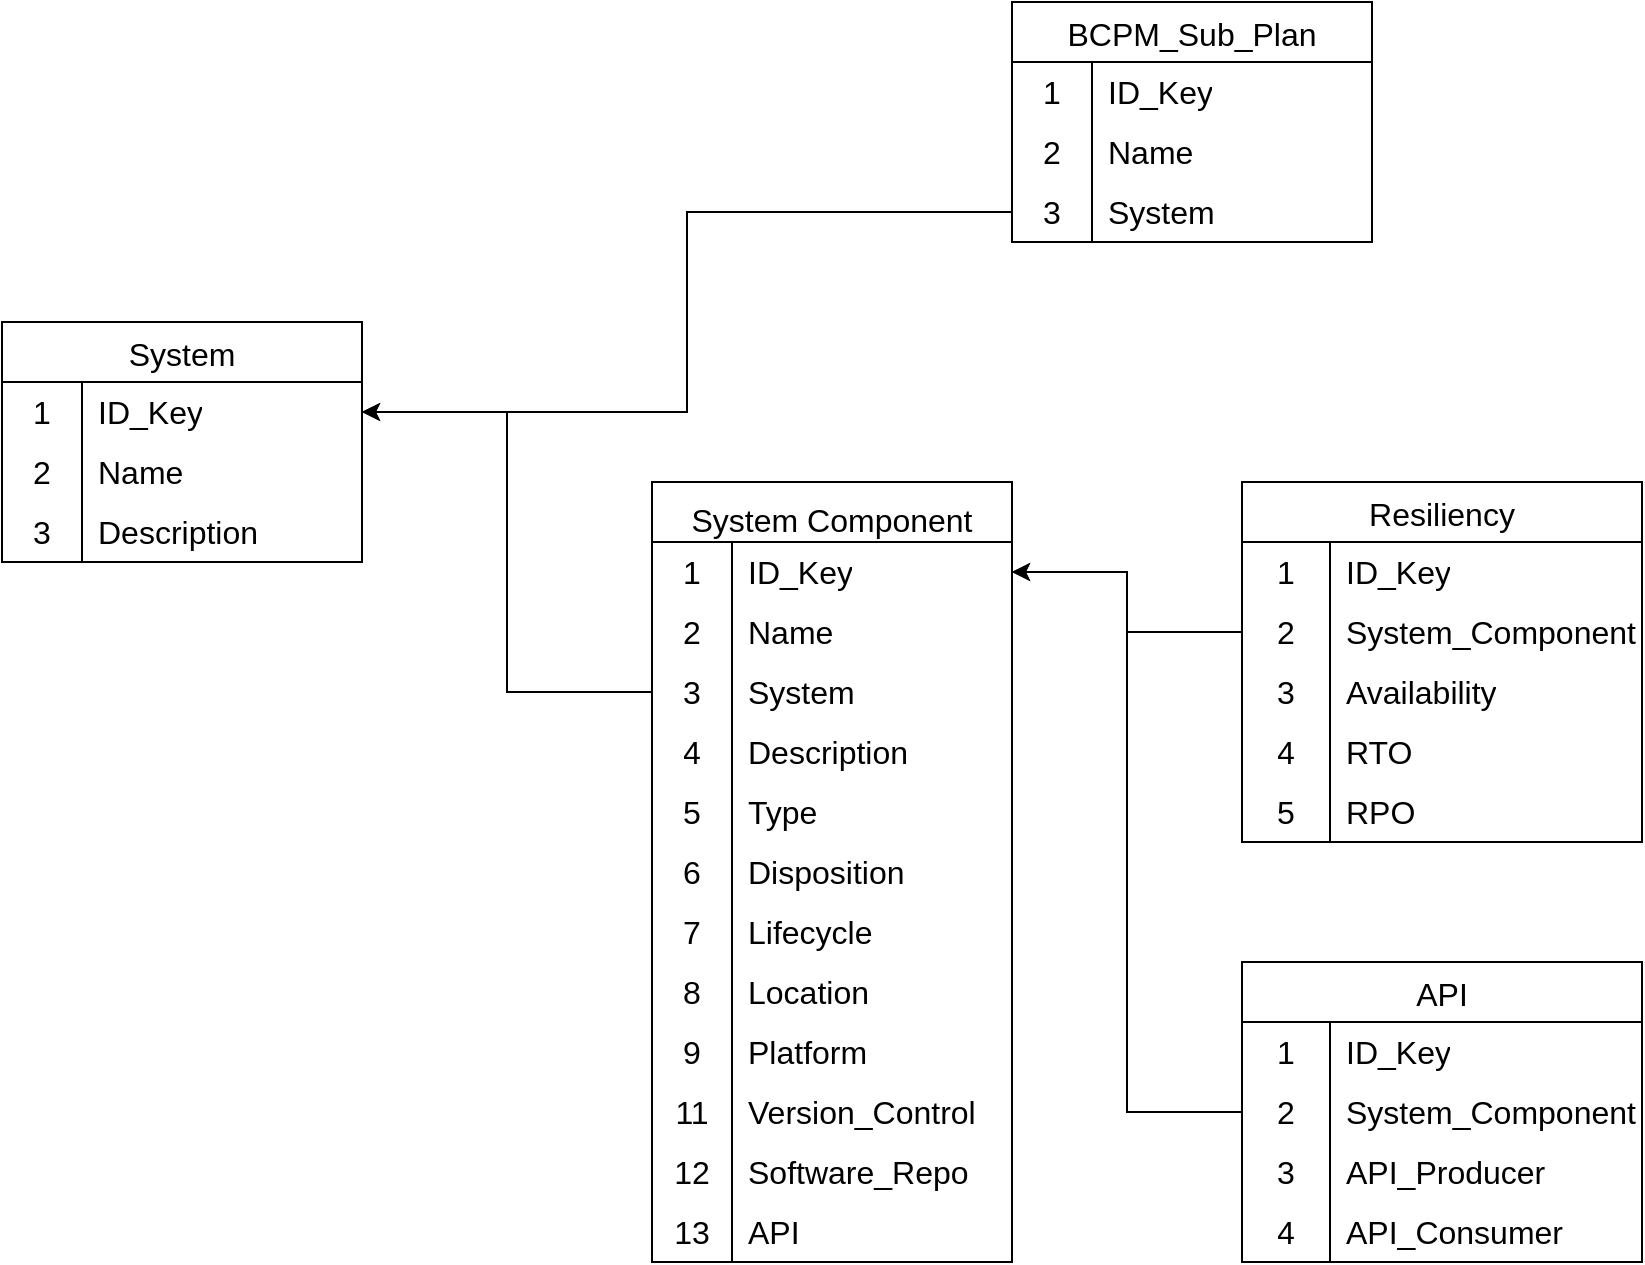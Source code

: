 <mxfile version="22.1.21" type="github" pages="3">
  <diagram name="APM Data Model" id="wIgsD3s_dXo_fWHhwunz">
    <mxGraphModel dx="2394" dy="1194" grid="1" gridSize="10" guides="1" tooltips="1" connect="1" arrows="1" fold="1" page="1" pageScale="1" pageWidth="850" pageHeight="1100" math="0" shadow="0">
      <root>
        <mxCell id="0" />
        <mxCell id="1" parent="0" />
        <mxCell id="Kb_-I6i97O1Ipm1srteE-1" value="System" style="shape=table;startSize=30;container=1;collapsible=0;childLayout=tableLayout;fixedRows=1;rowLines=0;fontStyle=0;strokeColor=default;fontSize=16;" vertex="1" parent="1">
          <mxGeometry x="100" y="200" width="180" height="120" as="geometry" />
        </mxCell>
        <mxCell id="Kb_-I6i97O1Ipm1srteE-2" value="" style="shape=tableRow;horizontal=0;startSize=0;swimlaneHead=0;swimlaneBody=0;top=0;left=0;bottom=0;right=0;collapsible=0;dropTarget=0;fillColor=none;points=[[0,0.5],[1,0.5]];portConstraint=eastwest;strokeColor=inherit;fontSize=16;" vertex="1" parent="Kb_-I6i97O1Ipm1srteE-1">
          <mxGeometry y="30" width="180" height="30" as="geometry" />
        </mxCell>
        <mxCell id="Kb_-I6i97O1Ipm1srteE-3" value="1" style="shape=partialRectangle;html=1;whiteSpace=wrap;connectable=0;fillColor=none;top=0;left=0;bottom=0;right=0;overflow=hidden;pointerEvents=1;strokeColor=inherit;fontSize=16;" vertex="1" parent="Kb_-I6i97O1Ipm1srteE-2">
          <mxGeometry width="40" height="30" as="geometry">
            <mxRectangle width="40" height="30" as="alternateBounds" />
          </mxGeometry>
        </mxCell>
        <mxCell id="Kb_-I6i97O1Ipm1srteE-4" value="ID_Key" style="shape=partialRectangle;html=1;whiteSpace=wrap;connectable=0;fillColor=none;top=0;left=0;bottom=0;right=0;align=left;spacingLeft=6;overflow=hidden;strokeColor=inherit;fontSize=16;" vertex="1" parent="Kb_-I6i97O1Ipm1srteE-2">
          <mxGeometry x="40" width="140" height="30" as="geometry">
            <mxRectangle width="140" height="30" as="alternateBounds" />
          </mxGeometry>
        </mxCell>
        <mxCell id="Kb_-I6i97O1Ipm1srteE-5" value="" style="shape=tableRow;horizontal=0;startSize=0;swimlaneHead=0;swimlaneBody=0;top=0;left=0;bottom=0;right=0;collapsible=0;dropTarget=0;fillColor=none;points=[[0,0.5],[1,0.5]];portConstraint=eastwest;strokeColor=inherit;fontSize=16;" vertex="1" parent="Kb_-I6i97O1Ipm1srteE-1">
          <mxGeometry y="60" width="180" height="30" as="geometry" />
        </mxCell>
        <mxCell id="Kb_-I6i97O1Ipm1srteE-6" value="2" style="shape=partialRectangle;html=1;whiteSpace=wrap;connectable=0;fillColor=none;top=0;left=0;bottom=0;right=0;overflow=hidden;strokeColor=inherit;fontSize=16;" vertex="1" parent="Kb_-I6i97O1Ipm1srteE-5">
          <mxGeometry width="40" height="30" as="geometry">
            <mxRectangle width="40" height="30" as="alternateBounds" />
          </mxGeometry>
        </mxCell>
        <mxCell id="Kb_-I6i97O1Ipm1srteE-7" value="Name" style="shape=partialRectangle;html=1;whiteSpace=wrap;connectable=0;fillColor=none;top=0;left=0;bottom=0;right=0;align=left;spacingLeft=6;overflow=hidden;strokeColor=inherit;fontSize=16;" vertex="1" parent="Kb_-I6i97O1Ipm1srteE-5">
          <mxGeometry x="40" width="140" height="30" as="geometry">
            <mxRectangle width="140" height="30" as="alternateBounds" />
          </mxGeometry>
        </mxCell>
        <mxCell id="Kb_-I6i97O1Ipm1srteE-8" value="" style="shape=tableRow;horizontal=0;startSize=0;swimlaneHead=0;swimlaneBody=0;top=0;left=0;bottom=0;right=0;collapsible=0;dropTarget=0;fillColor=none;points=[[0,0.5],[1,0.5]];portConstraint=eastwest;strokeColor=inherit;fontSize=16;" vertex="1" parent="Kb_-I6i97O1Ipm1srteE-1">
          <mxGeometry y="90" width="180" height="30" as="geometry" />
        </mxCell>
        <mxCell id="Kb_-I6i97O1Ipm1srteE-9" value="3" style="shape=partialRectangle;html=1;whiteSpace=wrap;connectable=0;fillColor=none;top=0;left=0;bottom=0;right=0;overflow=hidden;strokeColor=inherit;fontSize=16;" vertex="1" parent="Kb_-I6i97O1Ipm1srteE-8">
          <mxGeometry width="40" height="30" as="geometry">
            <mxRectangle width="40" height="30" as="alternateBounds" />
          </mxGeometry>
        </mxCell>
        <mxCell id="Kb_-I6i97O1Ipm1srteE-10" value="Description" style="shape=partialRectangle;html=1;whiteSpace=wrap;connectable=0;fillColor=none;top=0;left=0;bottom=0;right=0;align=left;spacingLeft=6;overflow=hidden;strokeColor=inherit;fontSize=16;" vertex="1" parent="Kb_-I6i97O1Ipm1srteE-8">
          <mxGeometry x="40" width="140" height="30" as="geometry">
            <mxRectangle width="140" height="30" as="alternateBounds" />
          </mxGeometry>
        </mxCell>
        <mxCell id="Kb_-I6i97O1Ipm1srteE-11" value="System Component" style="shape=table;startSize=30;container=1;collapsible=0;childLayout=tableLayout;fixedRows=1;rowLines=0;fontStyle=0;strokeColor=default;fontSize=16;verticalAlign=bottom;" vertex="1" parent="1">
          <mxGeometry x="425" y="280" width="180" height="390" as="geometry" />
        </mxCell>
        <mxCell id="Kb_-I6i97O1Ipm1srteE-12" value="" style="shape=tableRow;horizontal=0;startSize=0;swimlaneHead=0;swimlaneBody=0;top=0;left=0;bottom=0;right=0;collapsible=0;dropTarget=0;fillColor=none;points=[[0,0.5],[1,0.5]];portConstraint=eastwest;strokeColor=inherit;fontSize=16;" vertex="1" parent="Kb_-I6i97O1Ipm1srteE-11">
          <mxGeometry y="30" width="180" height="30" as="geometry" />
        </mxCell>
        <mxCell id="Kb_-I6i97O1Ipm1srteE-13" value="1" style="shape=partialRectangle;html=1;whiteSpace=wrap;connectable=0;fillColor=none;top=0;left=0;bottom=0;right=0;overflow=hidden;pointerEvents=1;strokeColor=inherit;fontSize=16;" vertex="1" parent="Kb_-I6i97O1Ipm1srteE-12">
          <mxGeometry width="40" height="30" as="geometry">
            <mxRectangle width="40" height="30" as="alternateBounds" />
          </mxGeometry>
        </mxCell>
        <mxCell id="Kb_-I6i97O1Ipm1srteE-14" value="ID_Key" style="shape=partialRectangle;html=1;whiteSpace=wrap;connectable=0;fillColor=none;top=0;left=0;bottom=0;right=0;align=left;spacingLeft=6;overflow=hidden;strokeColor=inherit;fontSize=16;" vertex="1" parent="Kb_-I6i97O1Ipm1srteE-12">
          <mxGeometry x="40" width="140" height="30" as="geometry">
            <mxRectangle width="140" height="30" as="alternateBounds" />
          </mxGeometry>
        </mxCell>
        <mxCell id="Kb_-I6i97O1Ipm1srteE-15" value="" style="shape=tableRow;horizontal=0;startSize=0;swimlaneHead=0;swimlaneBody=0;top=0;left=0;bottom=0;right=0;collapsible=0;dropTarget=0;fillColor=none;points=[[0,0.5],[1,0.5]];portConstraint=eastwest;strokeColor=inherit;fontSize=16;" vertex="1" parent="Kb_-I6i97O1Ipm1srteE-11">
          <mxGeometry y="60" width="180" height="30" as="geometry" />
        </mxCell>
        <mxCell id="Kb_-I6i97O1Ipm1srteE-16" value="2" style="shape=partialRectangle;html=1;whiteSpace=wrap;connectable=0;fillColor=none;top=0;left=0;bottom=0;right=0;overflow=hidden;strokeColor=inherit;fontSize=16;" vertex="1" parent="Kb_-I6i97O1Ipm1srteE-15">
          <mxGeometry width="40" height="30" as="geometry">
            <mxRectangle width="40" height="30" as="alternateBounds" />
          </mxGeometry>
        </mxCell>
        <mxCell id="Kb_-I6i97O1Ipm1srteE-17" value="Name" style="shape=partialRectangle;html=1;whiteSpace=wrap;connectable=0;fillColor=none;top=0;left=0;bottom=0;right=0;align=left;spacingLeft=6;overflow=hidden;strokeColor=inherit;fontSize=16;" vertex="1" parent="Kb_-I6i97O1Ipm1srteE-15">
          <mxGeometry x="40" width="140" height="30" as="geometry">
            <mxRectangle width="140" height="30" as="alternateBounds" />
          </mxGeometry>
        </mxCell>
        <mxCell id="Kb_-I6i97O1Ipm1srteE-18" value="" style="shape=tableRow;horizontal=0;startSize=0;swimlaneHead=0;swimlaneBody=0;top=0;left=0;bottom=0;right=0;collapsible=0;dropTarget=0;fillColor=none;points=[[0,0.5],[1,0.5]];portConstraint=eastwest;strokeColor=inherit;fontSize=16;" vertex="1" parent="Kb_-I6i97O1Ipm1srteE-11">
          <mxGeometry y="90" width="180" height="30" as="geometry" />
        </mxCell>
        <mxCell id="Kb_-I6i97O1Ipm1srteE-19" value="3" style="shape=partialRectangle;html=1;whiteSpace=wrap;connectable=0;fillColor=none;top=0;left=0;bottom=0;right=0;overflow=hidden;strokeColor=inherit;fontSize=16;" vertex="1" parent="Kb_-I6i97O1Ipm1srteE-18">
          <mxGeometry width="40" height="30" as="geometry">
            <mxRectangle width="40" height="30" as="alternateBounds" />
          </mxGeometry>
        </mxCell>
        <mxCell id="Kb_-I6i97O1Ipm1srteE-20" value="System" style="shape=partialRectangle;html=1;whiteSpace=wrap;connectable=0;fillColor=none;top=0;left=0;bottom=0;right=0;align=left;spacingLeft=6;overflow=hidden;strokeColor=inherit;fontSize=16;" vertex="1" parent="Kb_-I6i97O1Ipm1srteE-18">
          <mxGeometry x="40" width="140" height="30" as="geometry">
            <mxRectangle width="140" height="30" as="alternateBounds" />
          </mxGeometry>
        </mxCell>
        <mxCell id="7LYqetjdYmo3P6b1Xx5e-19" style="shape=tableRow;horizontal=0;startSize=0;swimlaneHead=0;swimlaneBody=0;top=0;left=0;bottom=0;right=0;collapsible=0;dropTarget=0;fillColor=none;points=[[0,0.5],[1,0.5]];portConstraint=eastwest;strokeColor=inherit;fontSize=16;" vertex="1" parent="Kb_-I6i97O1Ipm1srteE-11">
          <mxGeometry y="120" width="180" height="30" as="geometry" />
        </mxCell>
        <mxCell id="7LYqetjdYmo3P6b1Xx5e-20" value="4" style="shape=partialRectangle;html=1;whiteSpace=wrap;connectable=0;fillColor=none;top=0;left=0;bottom=0;right=0;overflow=hidden;strokeColor=inherit;fontSize=16;" vertex="1" parent="7LYqetjdYmo3P6b1Xx5e-19">
          <mxGeometry width="40" height="30" as="geometry">
            <mxRectangle width="40" height="30" as="alternateBounds" />
          </mxGeometry>
        </mxCell>
        <mxCell id="7LYqetjdYmo3P6b1Xx5e-21" value="Description" style="shape=partialRectangle;html=1;whiteSpace=wrap;connectable=0;fillColor=none;top=0;left=0;bottom=0;right=0;align=left;spacingLeft=6;overflow=hidden;strokeColor=inherit;fontSize=16;" vertex="1" parent="7LYqetjdYmo3P6b1Xx5e-19">
          <mxGeometry x="40" width="140" height="30" as="geometry">
            <mxRectangle width="140" height="30" as="alternateBounds" />
          </mxGeometry>
        </mxCell>
        <mxCell id="7LYqetjdYmo3P6b1Xx5e-16" style="shape=tableRow;horizontal=0;startSize=0;swimlaneHead=0;swimlaneBody=0;top=0;left=0;bottom=0;right=0;collapsible=0;dropTarget=0;fillColor=none;points=[[0,0.5],[1,0.5]];portConstraint=eastwest;strokeColor=inherit;fontSize=16;" vertex="1" parent="Kb_-I6i97O1Ipm1srteE-11">
          <mxGeometry y="150" width="180" height="30" as="geometry" />
        </mxCell>
        <mxCell id="7LYqetjdYmo3P6b1Xx5e-17" value="5" style="shape=partialRectangle;html=1;whiteSpace=wrap;connectable=0;fillColor=none;top=0;left=0;bottom=0;right=0;overflow=hidden;strokeColor=inherit;fontSize=16;" vertex="1" parent="7LYqetjdYmo3P6b1Xx5e-16">
          <mxGeometry width="40" height="30" as="geometry">
            <mxRectangle width="40" height="30" as="alternateBounds" />
          </mxGeometry>
        </mxCell>
        <mxCell id="7LYqetjdYmo3P6b1Xx5e-18" value="Type" style="shape=partialRectangle;html=1;whiteSpace=wrap;connectable=0;fillColor=none;top=0;left=0;bottom=0;right=0;align=left;spacingLeft=6;overflow=hidden;strokeColor=inherit;fontSize=16;" vertex="1" parent="7LYqetjdYmo3P6b1Xx5e-16">
          <mxGeometry x="40" width="140" height="30" as="geometry">
            <mxRectangle width="140" height="30" as="alternateBounds" />
          </mxGeometry>
        </mxCell>
        <mxCell id="7LYqetjdYmo3P6b1Xx5e-13" style="shape=tableRow;horizontal=0;startSize=0;swimlaneHead=0;swimlaneBody=0;top=0;left=0;bottom=0;right=0;collapsible=0;dropTarget=0;fillColor=none;points=[[0,0.5],[1,0.5]];portConstraint=eastwest;strokeColor=inherit;fontSize=16;" vertex="1" parent="Kb_-I6i97O1Ipm1srteE-11">
          <mxGeometry y="180" width="180" height="30" as="geometry" />
        </mxCell>
        <mxCell id="7LYqetjdYmo3P6b1Xx5e-14" value="6" style="shape=partialRectangle;html=1;whiteSpace=wrap;connectable=0;fillColor=none;top=0;left=0;bottom=0;right=0;overflow=hidden;strokeColor=inherit;fontSize=16;" vertex="1" parent="7LYqetjdYmo3P6b1Xx5e-13">
          <mxGeometry width="40" height="30" as="geometry">
            <mxRectangle width="40" height="30" as="alternateBounds" />
          </mxGeometry>
        </mxCell>
        <mxCell id="7LYqetjdYmo3P6b1Xx5e-15" value="Disposition" style="shape=partialRectangle;html=1;whiteSpace=wrap;connectable=0;fillColor=none;top=0;left=0;bottom=0;right=0;align=left;spacingLeft=6;overflow=hidden;strokeColor=inherit;fontSize=16;" vertex="1" parent="7LYqetjdYmo3P6b1Xx5e-13">
          <mxGeometry x="40" width="140" height="30" as="geometry">
            <mxRectangle width="140" height="30" as="alternateBounds" />
          </mxGeometry>
        </mxCell>
        <mxCell id="7LYqetjdYmo3P6b1Xx5e-10" style="shape=tableRow;horizontal=0;startSize=0;swimlaneHead=0;swimlaneBody=0;top=0;left=0;bottom=0;right=0;collapsible=0;dropTarget=0;fillColor=none;points=[[0,0.5],[1,0.5]];portConstraint=eastwest;strokeColor=inherit;fontSize=16;" vertex="1" parent="Kb_-I6i97O1Ipm1srteE-11">
          <mxGeometry y="210" width="180" height="30" as="geometry" />
        </mxCell>
        <mxCell id="7LYqetjdYmo3P6b1Xx5e-11" value="7" style="shape=partialRectangle;html=1;whiteSpace=wrap;connectable=0;fillColor=none;top=0;left=0;bottom=0;right=0;overflow=hidden;strokeColor=inherit;fontSize=16;" vertex="1" parent="7LYqetjdYmo3P6b1Xx5e-10">
          <mxGeometry width="40" height="30" as="geometry">
            <mxRectangle width="40" height="30" as="alternateBounds" />
          </mxGeometry>
        </mxCell>
        <mxCell id="7LYqetjdYmo3P6b1Xx5e-12" value="Lifecycle" style="shape=partialRectangle;html=1;whiteSpace=wrap;connectable=0;fillColor=none;top=0;left=0;bottom=0;right=0;align=left;spacingLeft=6;overflow=hidden;strokeColor=inherit;fontSize=16;" vertex="1" parent="7LYqetjdYmo3P6b1Xx5e-10">
          <mxGeometry x="40" width="140" height="30" as="geometry">
            <mxRectangle width="140" height="30" as="alternateBounds" />
          </mxGeometry>
        </mxCell>
        <mxCell id="7LYqetjdYmo3P6b1Xx5e-7" style="shape=tableRow;horizontal=0;startSize=0;swimlaneHead=0;swimlaneBody=0;top=0;left=0;bottom=0;right=0;collapsible=0;dropTarget=0;fillColor=none;points=[[0,0.5],[1,0.5]];portConstraint=eastwest;strokeColor=inherit;fontSize=16;" vertex="1" parent="Kb_-I6i97O1Ipm1srteE-11">
          <mxGeometry y="240" width="180" height="30" as="geometry" />
        </mxCell>
        <mxCell id="7LYqetjdYmo3P6b1Xx5e-8" value="8" style="shape=partialRectangle;html=1;whiteSpace=wrap;connectable=0;fillColor=none;top=0;left=0;bottom=0;right=0;overflow=hidden;strokeColor=inherit;fontSize=16;" vertex="1" parent="7LYqetjdYmo3P6b1Xx5e-7">
          <mxGeometry width="40" height="30" as="geometry">
            <mxRectangle width="40" height="30" as="alternateBounds" />
          </mxGeometry>
        </mxCell>
        <mxCell id="7LYqetjdYmo3P6b1Xx5e-9" value="Location" style="shape=partialRectangle;html=1;whiteSpace=wrap;connectable=0;fillColor=none;top=0;left=0;bottom=0;right=0;align=left;spacingLeft=6;overflow=hidden;strokeColor=inherit;fontSize=16;" vertex="1" parent="7LYqetjdYmo3P6b1Xx5e-7">
          <mxGeometry x="40" width="140" height="30" as="geometry">
            <mxRectangle width="140" height="30" as="alternateBounds" />
          </mxGeometry>
        </mxCell>
        <mxCell id="7LYqetjdYmo3P6b1Xx5e-4" style="shape=tableRow;horizontal=0;startSize=0;swimlaneHead=0;swimlaneBody=0;top=0;left=0;bottom=0;right=0;collapsible=0;dropTarget=0;fillColor=none;points=[[0,0.5],[1,0.5]];portConstraint=eastwest;strokeColor=inherit;fontSize=16;" vertex="1" parent="Kb_-I6i97O1Ipm1srteE-11">
          <mxGeometry y="270" width="180" height="30" as="geometry" />
        </mxCell>
        <mxCell id="7LYqetjdYmo3P6b1Xx5e-5" value="9" style="shape=partialRectangle;html=1;whiteSpace=wrap;connectable=0;fillColor=none;top=0;left=0;bottom=0;right=0;overflow=hidden;strokeColor=inherit;fontSize=16;" vertex="1" parent="7LYqetjdYmo3P6b1Xx5e-4">
          <mxGeometry width="40" height="30" as="geometry">
            <mxRectangle width="40" height="30" as="alternateBounds" />
          </mxGeometry>
        </mxCell>
        <mxCell id="7LYqetjdYmo3P6b1Xx5e-6" value="Platform" style="shape=partialRectangle;html=1;whiteSpace=wrap;connectable=0;fillColor=none;top=0;left=0;bottom=0;right=0;align=left;spacingLeft=6;overflow=hidden;strokeColor=inherit;fontSize=16;" vertex="1" parent="7LYqetjdYmo3P6b1Xx5e-4">
          <mxGeometry x="40" width="140" height="30" as="geometry">
            <mxRectangle width="140" height="30" as="alternateBounds" />
          </mxGeometry>
        </mxCell>
        <mxCell id="7LYqetjdYmo3P6b1Xx5e-1" style="shape=tableRow;horizontal=0;startSize=0;swimlaneHead=0;swimlaneBody=0;top=0;left=0;bottom=0;right=0;collapsible=0;dropTarget=0;fillColor=none;points=[[0,0.5],[1,0.5]];portConstraint=eastwest;strokeColor=inherit;fontSize=16;" vertex="1" parent="Kb_-I6i97O1Ipm1srteE-11">
          <mxGeometry y="300" width="180" height="30" as="geometry" />
        </mxCell>
        <mxCell id="7LYqetjdYmo3P6b1Xx5e-2" value="11" style="shape=partialRectangle;html=1;whiteSpace=wrap;connectable=0;fillColor=none;top=0;left=0;bottom=0;right=0;overflow=hidden;strokeColor=inherit;fontSize=16;" vertex="1" parent="7LYqetjdYmo3P6b1Xx5e-1">
          <mxGeometry width="40" height="30" as="geometry">
            <mxRectangle width="40" height="30" as="alternateBounds" />
          </mxGeometry>
        </mxCell>
        <mxCell id="7LYqetjdYmo3P6b1Xx5e-3" value="Version_Control" style="shape=partialRectangle;html=1;whiteSpace=wrap;connectable=0;fillColor=none;top=0;left=0;bottom=0;right=0;align=left;spacingLeft=6;overflow=hidden;strokeColor=inherit;fontSize=16;" vertex="1" parent="7LYqetjdYmo3P6b1Xx5e-1">
          <mxGeometry x="40" width="140" height="30" as="geometry">
            <mxRectangle width="140" height="30" as="alternateBounds" />
          </mxGeometry>
        </mxCell>
        <mxCell id="7LYqetjdYmo3P6b1Xx5e-66" style="shape=tableRow;horizontal=0;startSize=0;swimlaneHead=0;swimlaneBody=0;top=0;left=0;bottom=0;right=0;collapsible=0;dropTarget=0;fillColor=none;points=[[0,0.5],[1,0.5]];portConstraint=eastwest;strokeColor=inherit;fontSize=16;" vertex="1" parent="Kb_-I6i97O1Ipm1srteE-11">
          <mxGeometry y="330" width="180" height="30" as="geometry" />
        </mxCell>
        <mxCell id="7LYqetjdYmo3P6b1Xx5e-67" value="12" style="shape=partialRectangle;html=1;whiteSpace=wrap;connectable=0;fillColor=none;top=0;left=0;bottom=0;right=0;overflow=hidden;strokeColor=inherit;fontSize=16;" vertex="1" parent="7LYqetjdYmo3P6b1Xx5e-66">
          <mxGeometry width="40" height="30" as="geometry">
            <mxRectangle width="40" height="30" as="alternateBounds" />
          </mxGeometry>
        </mxCell>
        <mxCell id="7LYqetjdYmo3P6b1Xx5e-68" value="Software_Repo" style="shape=partialRectangle;html=1;whiteSpace=wrap;connectable=0;fillColor=none;top=0;left=0;bottom=0;right=0;align=left;spacingLeft=6;overflow=hidden;strokeColor=inherit;fontSize=16;" vertex="1" parent="7LYqetjdYmo3P6b1Xx5e-66">
          <mxGeometry x="40" width="140" height="30" as="geometry">
            <mxRectangle width="140" height="30" as="alternateBounds" />
          </mxGeometry>
        </mxCell>
        <mxCell id="7LYqetjdYmo3P6b1Xx5e-70" style="shape=tableRow;horizontal=0;startSize=0;swimlaneHead=0;swimlaneBody=0;top=0;left=0;bottom=0;right=0;collapsible=0;dropTarget=0;fillColor=none;points=[[0,0.5],[1,0.5]];portConstraint=eastwest;strokeColor=inherit;fontSize=16;" vertex="1" parent="Kb_-I6i97O1Ipm1srteE-11">
          <mxGeometry y="360" width="180" height="30" as="geometry" />
        </mxCell>
        <mxCell id="7LYqetjdYmo3P6b1Xx5e-71" value="13" style="shape=partialRectangle;html=1;whiteSpace=wrap;connectable=0;fillColor=none;top=0;left=0;bottom=0;right=0;overflow=hidden;strokeColor=inherit;fontSize=16;" vertex="1" parent="7LYqetjdYmo3P6b1Xx5e-70">
          <mxGeometry width="40" height="30" as="geometry">
            <mxRectangle width="40" height="30" as="alternateBounds" />
          </mxGeometry>
        </mxCell>
        <mxCell id="7LYqetjdYmo3P6b1Xx5e-72" value="API" style="shape=partialRectangle;html=1;whiteSpace=wrap;connectable=0;fillColor=none;top=0;left=0;bottom=0;right=0;align=left;spacingLeft=6;overflow=hidden;strokeColor=inherit;fontSize=16;" vertex="1" parent="7LYqetjdYmo3P6b1Xx5e-70">
          <mxGeometry x="40" width="140" height="30" as="geometry">
            <mxRectangle width="140" height="30" as="alternateBounds" />
          </mxGeometry>
        </mxCell>
        <mxCell id="Kb_-I6i97O1Ipm1srteE-21" style="edgeStyle=orthogonalEdgeStyle;rounded=0;orthogonalLoop=1;jettySize=auto;html=1;exitX=0;exitY=0.5;exitDx=0;exitDy=0;entryX=1;entryY=0.5;entryDx=0;entryDy=0;" edge="1" parent="1" source="Kb_-I6i97O1Ipm1srteE-18" target="Kb_-I6i97O1Ipm1srteE-2">
          <mxGeometry relative="1" as="geometry" />
        </mxCell>
        <mxCell id="7LYqetjdYmo3P6b1Xx5e-22" value="BCPM_Sub_Plan" style="shape=table;startSize=30;container=1;collapsible=0;childLayout=tableLayout;fixedRows=1;rowLines=0;fontStyle=0;strokeColor=default;fontSize=16;" vertex="1" parent="1">
          <mxGeometry x="605" y="40" width="180" height="120" as="geometry" />
        </mxCell>
        <mxCell id="7LYqetjdYmo3P6b1Xx5e-23" value="" style="shape=tableRow;horizontal=0;startSize=0;swimlaneHead=0;swimlaneBody=0;top=0;left=0;bottom=0;right=0;collapsible=0;dropTarget=0;fillColor=none;points=[[0,0.5],[1,0.5]];portConstraint=eastwest;strokeColor=inherit;fontSize=16;" vertex="1" parent="7LYqetjdYmo3P6b1Xx5e-22">
          <mxGeometry y="30" width="180" height="30" as="geometry" />
        </mxCell>
        <mxCell id="7LYqetjdYmo3P6b1Xx5e-24" value="1" style="shape=partialRectangle;html=1;whiteSpace=wrap;connectable=0;fillColor=none;top=0;left=0;bottom=0;right=0;overflow=hidden;pointerEvents=1;strokeColor=inherit;fontSize=16;" vertex="1" parent="7LYqetjdYmo3P6b1Xx5e-23">
          <mxGeometry width="40" height="30" as="geometry">
            <mxRectangle width="40" height="30" as="alternateBounds" />
          </mxGeometry>
        </mxCell>
        <mxCell id="7LYqetjdYmo3P6b1Xx5e-25" value="ID_Key" style="shape=partialRectangle;html=1;whiteSpace=wrap;connectable=0;fillColor=none;top=0;left=0;bottom=0;right=0;align=left;spacingLeft=6;overflow=hidden;strokeColor=inherit;fontSize=16;" vertex="1" parent="7LYqetjdYmo3P6b1Xx5e-23">
          <mxGeometry x="40" width="140" height="30" as="geometry">
            <mxRectangle width="140" height="30" as="alternateBounds" />
          </mxGeometry>
        </mxCell>
        <mxCell id="7LYqetjdYmo3P6b1Xx5e-26" value="" style="shape=tableRow;horizontal=0;startSize=0;swimlaneHead=0;swimlaneBody=0;top=0;left=0;bottom=0;right=0;collapsible=0;dropTarget=0;fillColor=none;points=[[0,0.5],[1,0.5]];portConstraint=eastwest;strokeColor=inherit;fontSize=16;" vertex="1" parent="7LYqetjdYmo3P6b1Xx5e-22">
          <mxGeometry y="60" width="180" height="30" as="geometry" />
        </mxCell>
        <mxCell id="7LYqetjdYmo3P6b1Xx5e-27" value="2" style="shape=partialRectangle;html=1;whiteSpace=wrap;connectable=0;fillColor=none;top=0;left=0;bottom=0;right=0;overflow=hidden;strokeColor=inherit;fontSize=16;" vertex="1" parent="7LYqetjdYmo3P6b1Xx5e-26">
          <mxGeometry width="40" height="30" as="geometry">
            <mxRectangle width="40" height="30" as="alternateBounds" />
          </mxGeometry>
        </mxCell>
        <mxCell id="7LYqetjdYmo3P6b1Xx5e-28" value="Name" style="shape=partialRectangle;html=1;whiteSpace=wrap;connectable=0;fillColor=none;top=0;left=0;bottom=0;right=0;align=left;spacingLeft=6;overflow=hidden;strokeColor=inherit;fontSize=16;" vertex="1" parent="7LYqetjdYmo3P6b1Xx5e-26">
          <mxGeometry x="40" width="140" height="30" as="geometry">
            <mxRectangle width="140" height="30" as="alternateBounds" />
          </mxGeometry>
        </mxCell>
        <mxCell id="7LYqetjdYmo3P6b1Xx5e-29" value="" style="shape=tableRow;horizontal=0;startSize=0;swimlaneHead=0;swimlaneBody=0;top=0;left=0;bottom=0;right=0;collapsible=0;dropTarget=0;fillColor=none;points=[[0,0.5],[1,0.5]];portConstraint=eastwest;strokeColor=inherit;fontSize=16;" vertex="1" parent="7LYqetjdYmo3P6b1Xx5e-22">
          <mxGeometry y="90" width="180" height="30" as="geometry" />
        </mxCell>
        <mxCell id="7LYqetjdYmo3P6b1Xx5e-30" value="3" style="shape=partialRectangle;html=1;whiteSpace=wrap;connectable=0;fillColor=none;top=0;left=0;bottom=0;right=0;overflow=hidden;strokeColor=inherit;fontSize=16;" vertex="1" parent="7LYqetjdYmo3P6b1Xx5e-29">
          <mxGeometry width="40" height="30" as="geometry">
            <mxRectangle width="40" height="30" as="alternateBounds" />
          </mxGeometry>
        </mxCell>
        <mxCell id="7LYqetjdYmo3P6b1Xx5e-31" value="System" style="shape=partialRectangle;html=1;whiteSpace=wrap;connectable=0;fillColor=none;top=0;left=0;bottom=0;right=0;align=left;spacingLeft=6;overflow=hidden;strokeColor=inherit;fontSize=16;" vertex="1" parent="7LYqetjdYmo3P6b1Xx5e-29">
          <mxGeometry x="40" width="140" height="30" as="geometry">
            <mxRectangle width="140" height="30" as="alternateBounds" />
          </mxGeometry>
        </mxCell>
        <mxCell id="7LYqetjdYmo3P6b1Xx5e-32" style="edgeStyle=orthogonalEdgeStyle;rounded=0;orthogonalLoop=1;jettySize=auto;html=1;exitX=0;exitY=0.5;exitDx=0;exitDy=0;entryX=1;entryY=0.5;entryDx=0;entryDy=0;" edge="1" parent="1" source="7LYqetjdYmo3P6b1Xx5e-29" target="Kb_-I6i97O1Ipm1srteE-2">
          <mxGeometry relative="1" as="geometry" />
        </mxCell>
        <mxCell id="7LYqetjdYmo3P6b1Xx5e-33" value="Resiliency" style="shape=table;startSize=30;container=1;collapsible=0;childLayout=tableLayout;fixedRows=1;rowLines=0;fontStyle=0;strokeColor=default;fontSize=16;" vertex="1" parent="1">
          <mxGeometry x="720" y="280" width="200" height="180" as="geometry" />
        </mxCell>
        <mxCell id="7LYqetjdYmo3P6b1Xx5e-34" value="" style="shape=tableRow;horizontal=0;startSize=0;swimlaneHead=0;swimlaneBody=0;top=0;left=0;bottom=0;right=0;collapsible=0;dropTarget=0;fillColor=none;points=[[0,0.5],[1,0.5]];portConstraint=eastwest;strokeColor=inherit;fontSize=16;" vertex="1" parent="7LYqetjdYmo3P6b1Xx5e-33">
          <mxGeometry y="30" width="200" height="30" as="geometry" />
        </mxCell>
        <mxCell id="7LYqetjdYmo3P6b1Xx5e-35" value="1" style="shape=partialRectangle;html=1;whiteSpace=wrap;connectable=0;fillColor=none;top=0;left=0;bottom=0;right=0;overflow=hidden;pointerEvents=1;strokeColor=inherit;fontSize=16;" vertex="1" parent="7LYqetjdYmo3P6b1Xx5e-34">
          <mxGeometry width="44" height="30" as="geometry">
            <mxRectangle width="44" height="30" as="alternateBounds" />
          </mxGeometry>
        </mxCell>
        <mxCell id="7LYqetjdYmo3P6b1Xx5e-36" value="ID_Key" style="shape=partialRectangle;html=1;whiteSpace=wrap;connectable=0;fillColor=none;top=0;left=0;bottom=0;right=0;align=left;spacingLeft=6;overflow=hidden;strokeColor=inherit;fontSize=16;" vertex="1" parent="7LYqetjdYmo3P6b1Xx5e-34">
          <mxGeometry x="44" width="156" height="30" as="geometry">
            <mxRectangle width="156" height="30" as="alternateBounds" />
          </mxGeometry>
        </mxCell>
        <mxCell id="7LYqetjdYmo3P6b1Xx5e-37" value="" style="shape=tableRow;horizontal=0;startSize=0;swimlaneHead=0;swimlaneBody=0;top=0;left=0;bottom=0;right=0;collapsible=0;dropTarget=0;fillColor=none;points=[[0,0.5],[1,0.5]];portConstraint=eastwest;strokeColor=inherit;fontSize=16;" vertex="1" parent="7LYqetjdYmo3P6b1Xx5e-33">
          <mxGeometry y="60" width="200" height="30" as="geometry" />
        </mxCell>
        <mxCell id="7LYqetjdYmo3P6b1Xx5e-38" value="2" style="shape=partialRectangle;html=1;whiteSpace=wrap;connectable=0;fillColor=none;top=0;left=0;bottom=0;right=0;overflow=hidden;strokeColor=inherit;fontSize=16;" vertex="1" parent="7LYqetjdYmo3P6b1Xx5e-37">
          <mxGeometry width="44" height="30" as="geometry">
            <mxRectangle width="44" height="30" as="alternateBounds" />
          </mxGeometry>
        </mxCell>
        <mxCell id="7LYqetjdYmo3P6b1Xx5e-39" value="System_Component" style="shape=partialRectangle;html=1;whiteSpace=wrap;connectable=0;fillColor=none;top=0;left=0;bottom=0;right=0;align=left;spacingLeft=6;overflow=hidden;strokeColor=inherit;fontSize=16;" vertex="1" parent="7LYqetjdYmo3P6b1Xx5e-37">
          <mxGeometry x="44" width="156" height="30" as="geometry">
            <mxRectangle width="156" height="30" as="alternateBounds" />
          </mxGeometry>
        </mxCell>
        <mxCell id="7LYqetjdYmo3P6b1Xx5e-40" value="" style="shape=tableRow;horizontal=0;startSize=0;swimlaneHead=0;swimlaneBody=0;top=0;left=0;bottom=0;right=0;collapsible=0;dropTarget=0;fillColor=none;points=[[0,0.5],[1,0.5]];portConstraint=eastwest;strokeColor=inherit;fontSize=16;" vertex="1" parent="7LYqetjdYmo3P6b1Xx5e-33">
          <mxGeometry y="90" width="200" height="30" as="geometry" />
        </mxCell>
        <mxCell id="7LYqetjdYmo3P6b1Xx5e-41" value="3" style="shape=partialRectangle;html=1;whiteSpace=wrap;connectable=0;fillColor=none;top=0;left=0;bottom=0;right=0;overflow=hidden;strokeColor=inherit;fontSize=16;" vertex="1" parent="7LYqetjdYmo3P6b1Xx5e-40">
          <mxGeometry width="44" height="30" as="geometry">
            <mxRectangle width="44" height="30" as="alternateBounds" />
          </mxGeometry>
        </mxCell>
        <mxCell id="7LYqetjdYmo3P6b1Xx5e-42" value="Availability" style="shape=partialRectangle;html=1;whiteSpace=wrap;connectable=0;fillColor=none;top=0;left=0;bottom=0;right=0;align=left;spacingLeft=6;overflow=hidden;strokeColor=inherit;fontSize=16;" vertex="1" parent="7LYqetjdYmo3P6b1Xx5e-40">
          <mxGeometry x="44" width="156" height="30" as="geometry">
            <mxRectangle width="156" height="30" as="alternateBounds" />
          </mxGeometry>
        </mxCell>
        <mxCell id="7LYqetjdYmo3P6b1Xx5e-43" style="shape=tableRow;horizontal=0;startSize=0;swimlaneHead=0;swimlaneBody=0;top=0;left=0;bottom=0;right=0;collapsible=0;dropTarget=0;fillColor=none;points=[[0,0.5],[1,0.5]];portConstraint=eastwest;strokeColor=inherit;fontSize=16;" vertex="1" parent="7LYqetjdYmo3P6b1Xx5e-33">
          <mxGeometry y="120" width="200" height="30" as="geometry" />
        </mxCell>
        <mxCell id="7LYqetjdYmo3P6b1Xx5e-44" value="4" style="shape=partialRectangle;html=1;whiteSpace=wrap;connectable=0;fillColor=none;top=0;left=0;bottom=0;right=0;overflow=hidden;strokeColor=inherit;fontSize=16;" vertex="1" parent="7LYqetjdYmo3P6b1Xx5e-43">
          <mxGeometry width="44" height="30" as="geometry">
            <mxRectangle width="44" height="30" as="alternateBounds" />
          </mxGeometry>
        </mxCell>
        <mxCell id="7LYqetjdYmo3P6b1Xx5e-45" value="RTO" style="shape=partialRectangle;html=1;whiteSpace=wrap;connectable=0;fillColor=none;top=0;left=0;bottom=0;right=0;align=left;spacingLeft=6;overflow=hidden;strokeColor=inherit;fontSize=16;" vertex="1" parent="7LYqetjdYmo3P6b1Xx5e-43">
          <mxGeometry x="44" width="156" height="30" as="geometry">
            <mxRectangle width="156" height="30" as="alternateBounds" />
          </mxGeometry>
        </mxCell>
        <mxCell id="7LYqetjdYmo3P6b1Xx5e-46" style="shape=tableRow;horizontal=0;startSize=0;swimlaneHead=0;swimlaneBody=0;top=0;left=0;bottom=0;right=0;collapsible=0;dropTarget=0;fillColor=none;points=[[0,0.5],[1,0.5]];portConstraint=eastwest;strokeColor=inherit;fontSize=16;" vertex="1" parent="7LYqetjdYmo3P6b1Xx5e-33">
          <mxGeometry y="150" width="200" height="30" as="geometry" />
        </mxCell>
        <mxCell id="7LYqetjdYmo3P6b1Xx5e-47" value="5" style="shape=partialRectangle;html=1;whiteSpace=wrap;connectable=0;fillColor=none;top=0;left=0;bottom=0;right=0;overflow=hidden;strokeColor=inherit;fontSize=16;" vertex="1" parent="7LYqetjdYmo3P6b1Xx5e-46">
          <mxGeometry width="44" height="30" as="geometry">
            <mxRectangle width="44" height="30" as="alternateBounds" />
          </mxGeometry>
        </mxCell>
        <mxCell id="7LYqetjdYmo3P6b1Xx5e-48" value="RPO" style="shape=partialRectangle;html=1;whiteSpace=wrap;connectable=0;fillColor=none;top=0;left=0;bottom=0;right=0;align=left;spacingLeft=6;overflow=hidden;strokeColor=inherit;fontSize=16;" vertex="1" parent="7LYqetjdYmo3P6b1Xx5e-46">
          <mxGeometry x="44" width="156" height="30" as="geometry">
            <mxRectangle width="156" height="30" as="alternateBounds" />
          </mxGeometry>
        </mxCell>
        <mxCell id="7LYqetjdYmo3P6b1Xx5e-49" style="edgeStyle=orthogonalEdgeStyle;rounded=0;orthogonalLoop=1;jettySize=auto;html=1;exitX=0;exitY=0.5;exitDx=0;exitDy=0;entryX=1;entryY=0.5;entryDx=0;entryDy=0;" edge="1" parent="1" source="7LYqetjdYmo3P6b1Xx5e-37" target="Kb_-I6i97O1Ipm1srteE-12">
          <mxGeometry relative="1" as="geometry" />
        </mxCell>
        <mxCell id="7LYqetjdYmo3P6b1Xx5e-50" value="API" style="shape=table;startSize=30;container=1;collapsible=0;childLayout=tableLayout;fixedRows=1;rowLines=0;fontStyle=0;strokeColor=default;fontSize=16;" vertex="1" parent="1">
          <mxGeometry x="720" y="520" width="200" height="150" as="geometry" />
        </mxCell>
        <mxCell id="7LYqetjdYmo3P6b1Xx5e-51" value="" style="shape=tableRow;horizontal=0;startSize=0;swimlaneHead=0;swimlaneBody=0;top=0;left=0;bottom=0;right=0;collapsible=0;dropTarget=0;fillColor=none;points=[[0,0.5],[1,0.5]];portConstraint=eastwest;strokeColor=inherit;fontSize=16;" vertex="1" parent="7LYqetjdYmo3P6b1Xx5e-50">
          <mxGeometry y="30" width="200" height="30" as="geometry" />
        </mxCell>
        <mxCell id="7LYqetjdYmo3P6b1Xx5e-52" value="1" style="shape=partialRectangle;html=1;whiteSpace=wrap;connectable=0;fillColor=none;top=0;left=0;bottom=0;right=0;overflow=hidden;pointerEvents=1;strokeColor=inherit;fontSize=16;" vertex="1" parent="7LYqetjdYmo3P6b1Xx5e-51">
          <mxGeometry width="44" height="30" as="geometry">
            <mxRectangle width="44" height="30" as="alternateBounds" />
          </mxGeometry>
        </mxCell>
        <mxCell id="7LYqetjdYmo3P6b1Xx5e-53" value="ID_Key" style="shape=partialRectangle;html=1;whiteSpace=wrap;connectable=0;fillColor=none;top=0;left=0;bottom=0;right=0;align=left;spacingLeft=6;overflow=hidden;strokeColor=inherit;fontSize=16;" vertex="1" parent="7LYqetjdYmo3P6b1Xx5e-51">
          <mxGeometry x="44" width="156" height="30" as="geometry">
            <mxRectangle width="156" height="30" as="alternateBounds" />
          </mxGeometry>
        </mxCell>
        <mxCell id="7LYqetjdYmo3P6b1Xx5e-54" value="" style="shape=tableRow;horizontal=0;startSize=0;swimlaneHead=0;swimlaneBody=0;top=0;left=0;bottom=0;right=0;collapsible=0;dropTarget=0;fillColor=none;points=[[0,0.5],[1,0.5]];portConstraint=eastwest;strokeColor=inherit;fontSize=16;" vertex="1" parent="7LYqetjdYmo3P6b1Xx5e-50">
          <mxGeometry y="60" width="200" height="30" as="geometry" />
        </mxCell>
        <mxCell id="7LYqetjdYmo3P6b1Xx5e-55" value="2" style="shape=partialRectangle;html=1;whiteSpace=wrap;connectable=0;fillColor=none;top=0;left=0;bottom=0;right=0;overflow=hidden;strokeColor=inherit;fontSize=16;" vertex="1" parent="7LYqetjdYmo3P6b1Xx5e-54">
          <mxGeometry width="44" height="30" as="geometry">
            <mxRectangle width="44" height="30" as="alternateBounds" />
          </mxGeometry>
        </mxCell>
        <mxCell id="7LYqetjdYmo3P6b1Xx5e-56" value="System_Component" style="shape=partialRectangle;html=1;whiteSpace=wrap;connectable=0;fillColor=none;top=0;left=0;bottom=0;right=0;align=left;spacingLeft=6;overflow=hidden;strokeColor=inherit;fontSize=16;" vertex="1" parent="7LYqetjdYmo3P6b1Xx5e-54">
          <mxGeometry x="44" width="156" height="30" as="geometry">
            <mxRectangle width="156" height="30" as="alternateBounds" />
          </mxGeometry>
        </mxCell>
        <mxCell id="7LYqetjdYmo3P6b1Xx5e-80" style="shape=tableRow;horizontal=0;startSize=0;swimlaneHead=0;swimlaneBody=0;top=0;left=0;bottom=0;right=0;collapsible=0;dropTarget=0;fillColor=none;points=[[0,0.5],[1,0.5]];portConstraint=eastwest;strokeColor=inherit;fontSize=16;" vertex="1" parent="7LYqetjdYmo3P6b1Xx5e-50">
          <mxGeometry y="90" width="200" height="30" as="geometry" />
        </mxCell>
        <mxCell id="7LYqetjdYmo3P6b1Xx5e-81" value="3" style="shape=partialRectangle;html=1;whiteSpace=wrap;connectable=0;fillColor=none;top=0;left=0;bottom=0;right=0;overflow=hidden;strokeColor=inherit;fontSize=16;" vertex="1" parent="7LYqetjdYmo3P6b1Xx5e-80">
          <mxGeometry width="44" height="30" as="geometry">
            <mxRectangle width="44" height="30" as="alternateBounds" />
          </mxGeometry>
        </mxCell>
        <mxCell id="7LYqetjdYmo3P6b1Xx5e-82" value="API_Producer" style="shape=partialRectangle;html=1;whiteSpace=wrap;connectable=0;fillColor=none;top=0;left=0;bottom=0;right=0;align=left;spacingLeft=6;overflow=hidden;strokeColor=inherit;fontSize=16;" vertex="1" parent="7LYqetjdYmo3P6b1Xx5e-80">
          <mxGeometry x="44" width="156" height="30" as="geometry">
            <mxRectangle width="156" height="30" as="alternateBounds" />
          </mxGeometry>
        </mxCell>
        <mxCell id="7LYqetjdYmo3P6b1Xx5e-83" style="shape=tableRow;horizontal=0;startSize=0;swimlaneHead=0;swimlaneBody=0;top=0;left=0;bottom=0;right=0;collapsible=0;dropTarget=0;fillColor=none;points=[[0,0.5],[1,0.5]];portConstraint=eastwest;strokeColor=inherit;fontSize=16;" vertex="1" parent="7LYqetjdYmo3P6b1Xx5e-50">
          <mxGeometry y="120" width="200" height="30" as="geometry" />
        </mxCell>
        <mxCell id="7LYqetjdYmo3P6b1Xx5e-84" value="4" style="shape=partialRectangle;html=1;whiteSpace=wrap;connectable=0;fillColor=none;top=0;left=0;bottom=0;right=0;overflow=hidden;strokeColor=inherit;fontSize=16;" vertex="1" parent="7LYqetjdYmo3P6b1Xx5e-83">
          <mxGeometry width="44" height="30" as="geometry">
            <mxRectangle width="44" height="30" as="alternateBounds" />
          </mxGeometry>
        </mxCell>
        <mxCell id="7LYqetjdYmo3P6b1Xx5e-85" value="API_Consumer" style="shape=partialRectangle;html=1;whiteSpace=wrap;connectable=0;fillColor=none;top=0;left=0;bottom=0;right=0;align=left;spacingLeft=6;overflow=hidden;strokeColor=inherit;fontSize=16;" vertex="1" parent="7LYqetjdYmo3P6b1Xx5e-83">
          <mxGeometry x="44" width="156" height="30" as="geometry">
            <mxRectangle width="156" height="30" as="alternateBounds" />
          </mxGeometry>
        </mxCell>
        <mxCell id="7LYqetjdYmo3P6b1Xx5e-86" style="edgeStyle=orthogonalEdgeStyle;rounded=0;orthogonalLoop=1;jettySize=auto;html=1;exitX=0;exitY=0.5;exitDx=0;exitDy=0;entryX=1;entryY=0.5;entryDx=0;entryDy=0;" edge="1" parent="1" source="7LYqetjdYmo3P6b1Xx5e-54" target="Kb_-I6i97O1Ipm1srteE-12">
          <mxGeometry relative="1" as="geometry" />
        </mxCell>
      </root>
    </mxGraphModel>
  </diagram>
  <diagram id="uLd-RvkKNundoJZai8Hn" name="ITSM Metamodel">
    <mxGraphModel dx="2394" dy="1194" grid="1" gridSize="10" guides="1" tooltips="1" connect="1" arrows="1" fold="1" page="1" pageScale="1" pageWidth="850" pageHeight="1100" math="0" shadow="0">
      <root>
        <mxCell id="0" />
        <mxCell id="1" parent="0" />
      </root>
    </mxGraphModel>
  </diagram>
  <diagram id="Qn1l6jOzGTtqWUgBHfU9" name="Alert Data Flow">
    <mxGraphModel dx="1651" dy="823" grid="1" gridSize="10" guides="1" tooltips="1" connect="1" arrows="1" fold="1" page="1" pageScale="1" pageWidth="850" pageHeight="1100" math="0" shadow="0">
      <root>
        <mxCell id="0" />
        <mxCell id="1" parent="0" />
        <mxCell id="CmbTC3eDSq80P6prnglM-15" style="rounded=0;orthogonalLoop=1;jettySize=auto;html=1;exitX=1;exitY=0.5;exitDx=0;exitDy=0;entryX=0;entryY=0.5;entryDx=0;entryDy=0;" edge="1" parent="1" source="CmbTC3eDSq80P6prnglM-1" target="CmbTC3eDSq80P6prnglM-6">
          <mxGeometry relative="1" as="geometry" />
        </mxCell>
        <mxCell id="CmbTC3eDSq80P6prnglM-1" value="Kube Altermanager" style="rounded=0;whiteSpace=wrap;html=1;" vertex="1" parent="1">
          <mxGeometry x="40" y="350" width="120" height="60" as="geometry" />
        </mxCell>
        <mxCell id="CmbTC3eDSq80P6prnglM-16" style="rounded=0;orthogonalLoop=1;jettySize=auto;html=1;exitX=1;exitY=0.5;exitDx=0;exitDy=0;entryX=0;entryY=0.5;entryDx=0;entryDy=0;" edge="1" parent="1" source="CmbTC3eDSq80P6prnglM-2" target="CmbTC3eDSq80P6prnglM-6">
          <mxGeometry relative="1" as="geometry" />
        </mxCell>
        <mxCell id="CmbTC3eDSq80P6prnglM-2" value="Azure Monitor" style="rounded=0;whiteSpace=wrap;html=1;" vertex="1" parent="1">
          <mxGeometry x="40" y="410" width="120" height="60" as="geometry" />
        </mxCell>
        <mxCell id="CmbTC3eDSq80P6prnglM-17" style="rounded=0;orthogonalLoop=1;jettySize=auto;html=1;exitX=1;exitY=0.5;exitDx=0;exitDy=0;entryX=0;entryY=0.5;entryDx=0;entryDy=0;" edge="1" parent="1" source="CmbTC3eDSq80P6prnglM-3" target="CmbTC3eDSq80P6prnglM-6">
          <mxGeometry relative="1" as="geometry" />
        </mxCell>
        <mxCell id="CmbTC3eDSq80P6prnglM-3" value="GCP Cloud Monitoring" style="rounded=0;whiteSpace=wrap;html=1;" vertex="1" parent="1">
          <mxGeometry x="40" y="470" width="120" height="60" as="geometry" />
        </mxCell>
        <mxCell id="CmbTC3eDSq80P6prnglM-18" style="rounded=0;orthogonalLoop=1;jettySize=auto;html=1;exitX=1;exitY=0.5;exitDx=0;exitDy=0;entryX=0;entryY=0.5;entryDx=0;entryDy=0;" edge="1" parent="1" source="CmbTC3eDSq80P6prnglM-4" target="CmbTC3eDSq80P6prnglM-6">
          <mxGeometry relative="1" as="geometry" />
        </mxCell>
        <mxCell id="CmbTC3eDSq80P6prnglM-4" value="SAP&amp;nbsp; Monitoring Alerts" style="rounded=0;whiteSpace=wrap;html=1;" vertex="1" parent="1">
          <mxGeometry x="40" y="530" width="120" height="60" as="geometry" />
        </mxCell>
        <mxCell id="CmbTC3eDSq80P6prnglM-20" style="rounded=0;orthogonalLoop=1;jettySize=auto;html=1;exitX=1;exitY=0.5;exitDx=0;exitDy=0;" edge="1" parent="1" source="CmbTC3eDSq80P6prnglM-5">
          <mxGeometry relative="1" as="geometry">
            <mxPoint x="360" y="670" as="targetPoint" />
          </mxGeometry>
        </mxCell>
        <mxCell id="CmbTC3eDSq80P6prnglM-5" value="Network Monitoring Alerts" style="rounded=0;whiteSpace=wrap;html=1;" vertex="1" parent="1">
          <mxGeometry x="40" y="650" width="120" height="60" as="geometry" />
        </mxCell>
        <mxCell id="CmbTC3eDSq80P6prnglM-31" style="edgeStyle=orthogonalEdgeStyle;rounded=0;orthogonalLoop=1;jettySize=auto;html=1;exitX=1;exitY=0.5;exitDx=0;exitDy=0;" edge="1" parent="1" source="CmbTC3eDSq80P6prnglM-6" target="CmbTC3eDSq80P6prnglM-26">
          <mxGeometry relative="1" as="geometry" />
        </mxCell>
        <mxCell id="CmbTC3eDSq80P6prnglM-48" value="Create Ticket" style="edgeLabel;html=1;align=center;verticalAlign=middle;resizable=0;points=[];" vertex="1" connectable="0" parent="CmbTC3eDSq80P6prnglM-31">
          <mxGeometry x="0.117" y="-3" relative="1" as="geometry">
            <mxPoint x="-7" y="-3" as="offset" />
          </mxGeometry>
        </mxCell>
        <mxCell id="CmbTC3eDSq80P6prnglM-6" value="Alert Aggregation&lt;br&gt;&lt;br&gt;(Application Rules)" style="rounded=0;whiteSpace=wrap;html=1;" vertex="1" parent="1">
          <mxGeometry x="360" y="550" width="160" height="240" as="geometry" />
        </mxCell>
        <mxCell id="CmbTC3eDSq80P6prnglM-19" style="rounded=0;orthogonalLoop=1;jettySize=auto;html=1;exitX=1;exitY=0.5;exitDx=0;exitDy=0;entryX=0;entryY=0.5;entryDx=0;entryDy=0;" edge="1" parent="1" source="CmbTC3eDSq80P6prnglM-7" target="CmbTC3eDSq80P6prnglM-6">
          <mxGeometry relative="1" as="geometry" />
        </mxCell>
        <mxCell id="CmbTC3eDSq80P6prnglM-7" value="Network Monitoring Alerts" style="rounded=0;whiteSpace=wrap;html=1;" vertex="1" parent="1">
          <mxGeometry x="40" y="590" width="120" height="60" as="geometry" />
        </mxCell>
        <mxCell id="CmbTC3eDSq80P6prnglM-21" style="rounded=0;orthogonalLoop=1;jettySize=auto;html=1;exitX=1;exitY=0.5;exitDx=0;exitDy=0;entryX=0;entryY=0.5;entryDx=0;entryDy=0;" edge="1" parent="1" source="CmbTC3eDSq80P6prnglM-9" target="CmbTC3eDSq80P6prnglM-6">
          <mxGeometry relative="1" as="geometry" />
        </mxCell>
        <mxCell id="CmbTC3eDSq80P6prnglM-9" value="VMware Alerts" style="rounded=0;whiteSpace=wrap;html=1;" vertex="1" parent="1">
          <mxGeometry x="40" y="710" width="120" height="60" as="geometry" />
        </mxCell>
        <mxCell id="CmbTC3eDSq80P6prnglM-22" style="rounded=0;orthogonalLoop=1;jettySize=auto;html=1;exitX=1;exitY=0.5;exitDx=0;exitDy=0;entryX=0;entryY=0.5;entryDx=0;entryDy=0;" edge="1" parent="1" source="CmbTC3eDSq80P6prnglM-10" target="CmbTC3eDSq80P6prnglM-6">
          <mxGeometry relative="1" as="geometry" />
        </mxCell>
        <mxCell id="CmbTC3eDSq80P6prnglM-10" value="Custom Application Alerts" style="rounded=0;whiteSpace=wrap;html=1;" vertex="1" parent="1">
          <mxGeometry x="40" y="770" width="120" height="60" as="geometry" />
        </mxCell>
        <mxCell id="CmbTC3eDSq80P6prnglM-23" style="rounded=0;orthogonalLoop=1;jettySize=auto;html=1;exitX=1;exitY=0.5;exitDx=0;exitDy=0;entryX=0;entryY=0.5;entryDx=0;entryDy=0;" edge="1" parent="1" source="CmbTC3eDSq80P6prnglM-11" target="CmbTC3eDSq80P6prnglM-6">
          <mxGeometry relative="1" as="geometry" />
        </mxCell>
        <mxCell id="CmbTC3eDSq80P6prnglM-11" value="SIEM Alerts" style="rounded=0;whiteSpace=wrap;html=1;" vertex="1" parent="1">
          <mxGeometry x="40" y="830" width="120" height="60" as="geometry" />
        </mxCell>
        <mxCell id="CmbTC3eDSq80P6prnglM-24" style="rounded=0;orthogonalLoop=1;jettySize=auto;html=1;exitX=1;exitY=0.5;exitDx=0;exitDy=0;entryX=0;entryY=0.5;entryDx=0;entryDy=0;" edge="1" parent="1" source="CmbTC3eDSq80P6prnglM-12" target="CmbTC3eDSq80P6prnglM-6">
          <mxGeometry relative="1" as="geometry" />
        </mxCell>
        <mxCell id="CmbTC3eDSq80P6prnglM-12" value="Storage Alerts" style="rounded=0;whiteSpace=wrap;html=1;" vertex="1" parent="1">
          <mxGeometry x="40" y="890" width="120" height="60" as="geometry" />
        </mxCell>
        <mxCell id="CmbTC3eDSq80P6prnglM-25" style="rounded=0;orthogonalLoop=1;jettySize=auto;html=1;exitX=1;exitY=0.5;exitDx=0;exitDy=0;entryX=0;entryY=0.5;entryDx=0;entryDy=0;" edge="1" parent="1" source="CmbTC3eDSq80P6prnglM-13" target="CmbTC3eDSq80P6prnglM-6">
          <mxGeometry relative="1" as="geometry" />
        </mxCell>
        <mxCell id="CmbTC3eDSq80P6prnglM-13" value="Cost Alerts" style="rounded=0;whiteSpace=wrap;html=1;" vertex="1" parent="1">
          <mxGeometry x="40" y="950" width="120" height="60" as="geometry" />
        </mxCell>
        <mxCell id="CmbTC3eDSq80P6prnglM-37" style="rounded=0;orthogonalLoop=1;jettySize=auto;html=1;exitX=1;exitY=0.5;exitDx=0;exitDy=0;entryX=0;entryY=0.5;entryDx=0;entryDy=0;" edge="1" parent="1" source="CmbTC3eDSq80P6prnglM-26" target="CmbTC3eDSq80P6prnglM-29">
          <mxGeometry relative="1" as="geometry" />
        </mxCell>
        <mxCell id="CmbTC3eDSq80P6prnglM-39" value="Critical and High" style="edgeLabel;html=1;align=center;verticalAlign=middle;resizable=0;points=[];" vertex="1" connectable="0" parent="CmbTC3eDSq80P6prnglM-37">
          <mxGeometry x="-0.194" y="-1" relative="1" as="geometry">
            <mxPoint x="19" y="-15" as="offset" />
          </mxGeometry>
        </mxCell>
        <mxCell id="CmbTC3eDSq80P6prnglM-38" style="rounded=0;orthogonalLoop=1;jettySize=auto;html=1;exitX=1;exitY=0.5;exitDx=0;exitDy=0;entryX=0;entryY=0.5;entryDx=0;entryDy=0;" edge="1" parent="1" source="CmbTC3eDSq80P6prnglM-26" target="CmbTC3eDSq80P6prnglM-30">
          <mxGeometry relative="1" as="geometry" />
        </mxCell>
        <mxCell id="CmbTC3eDSq80P6prnglM-40" value="Medium" style="edgeLabel;html=1;align=center;verticalAlign=middle;resizable=0;points=[];" vertex="1" connectable="0" parent="CmbTC3eDSq80P6prnglM-38">
          <mxGeometry x="-0.138" y="2" relative="1" as="geometry">
            <mxPoint x="13" y="9" as="offset" />
          </mxGeometry>
        </mxCell>
        <mxCell id="CmbTC3eDSq80P6prnglM-26" value="ServiceNow" style="rounded=0;whiteSpace=wrap;html=1;" vertex="1" parent="1">
          <mxGeometry x="640" y="640" width="120" height="60" as="geometry" />
        </mxCell>
        <mxCell id="CmbTC3eDSq80P6prnglM-28" value="APM CMDB" style="shape=cylinder3;whiteSpace=wrap;html=1;boundedLbl=1;backgroundOutline=1;size=15;align=center;" vertex="1" parent="1">
          <mxGeometry x="670" y="780" width="60" height="80" as="geometry" />
        </mxCell>
        <mxCell id="CmbTC3eDSq80P6prnglM-50" style="edgeStyle=orthogonalEdgeStyle;rounded=0;orthogonalLoop=1;jettySize=auto;html=1;exitX=1;exitY=0.5;exitDx=0;exitDy=0;entryX=0;entryY=0.5;entryDx=0;entryDy=0;" edge="1" parent="1" source="CmbTC3eDSq80P6prnglM-29" target="CmbTC3eDSq80P6prnglM-49">
          <mxGeometry relative="1" as="geometry" />
        </mxCell>
        <mxCell id="CmbTC3eDSq80P6prnglM-57" style="edgeStyle=orthogonalEdgeStyle;rounded=0;orthogonalLoop=1;jettySize=auto;html=1;exitX=0.5;exitY=0;exitDx=0;exitDy=0;entryX=0.5;entryY=1;entryDx=0;entryDy=0;" edge="1" parent="1" source="CmbTC3eDSq80P6prnglM-29" target="CmbTC3eDSq80P6prnglM-53">
          <mxGeometry relative="1" as="geometry" />
        </mxCell>
        <mxCell id="CmbTC3eDSq80P6prnglM-58" value="Manage Escalation" style="edgeLabel;html=1;align=center;verticalAlign=middle;resizable=0;points=[];" vertex="1" connectable="0" parent="CmbTC3eDSq80P6prnglM-57">
          <mxGeometry x="-0.038" y="2" relative="1" as="geometry">
            <mxPoint as="offset" />
          </mxGeometry>
        </mxCell>
        <mxCell id="CmbTC3eDSq80P6prnglM-29" value="Page Out" style="rounded=0;whiteSpace=wrap;html=1;" vertex="1" parent="1">
          <mxGeometry x="960" y="550" width="120" height="60" as="geometry" />
        </mxCell>
        <mxCell id="CmbTC3eDSq80P6prnglM-52" style="edgeStyle=orthogonalEdgeStyle;rounded=0;orthogonalLoop=1;jettySize=auto;html=1;exitX=1;exitY=0.5;exitDx=0;exitDy=0;" edge="1" parent="1" source="CmbTC3eDSq80P6prnglM-30" target="CmbTC3eDSq80P6prnglM-51">
          <mxGeometry relative="1" as="geometry" />
        </mxCell>
        <mxCell id="CmbTC3eDSq80P6prnglM-30" value="Email" style="rounded=0;whiteSpace=wrap;html=1;" vertex="1" parent="1">
          <mxGeometry x="960" y="740" width="120" height="60" as="geometry" />
        </mxCell>
        <mxCell id="CmbTC3eDSq80P6prnglM-33" style="rounded=0;orthogonalLoop=1;jettySize=auto;html=1;exitX=0.5;exitY=1;exitDx=0;exitDy=0;entryX=0.5;entryY=0;entryDx=0;entryDy=0;entryPerimeter=0;dashed=1;" edge="1" parent="1" source="CmbTC3eDSq80P6prnglM-26" target="CmbTC3eDSq80P6prnglM-28">
          <mxGeometry relative="1" as="geometry" />
        </mxCell>
        <mxCell id="CmbTC3eDSq80P6prnglM-41" value="SRE" style="shape=umlActor;verticalLabelPosition=bottom;verticalAlign=top;html=1;outlineConnect=0;" vertex="1" parent="1">
          <mxGeometry x="418" y="900" width="30" height="60" as="geometry" />
        </mxCell>
        <mxCell id="CmbTC3eDSq80P6prnglM-42" style="edgeStyle=orthogonalEdgeStyle;rounded=0;orthogonalLoop=1;jettySize=auto;html=1;exitX=0.5;exitY=0;exitDx=0;exitDy=0;exitPerimeter=0;entryX=0.456;entryY=1.01;entryDx=0;entryDy=0;entryPerimeter=0;" edge="1" parent="1" source="CmbTC3eDSq80P6prnglM-41" target="CmbTC3eDSq80P6prnglM-6">
          <mxGeometry relative="1" as="geometry" />
        </mxCell>
        <mxCell id="CmbTC3eDSq80P6prnglM-47" value="Monitor and Resolve" style="edgeLabel;html=1;align=center;verticalAlign=middle;resizable=0;points=[];" vertex="1" connectable="0" parent="CmbTC3eDSq80P6prnglM-42">
          <mxGeometry x="-0.08" relative="1" as="geometry">
            <mxPoint as="offset" />
          </mxGeometry>
        </mxCell>
        <mxCell id="CmbTC3eDSq80P6prnglM-49" value="Mobile and &lt;br&gt;MS Teams" style="rounded=0;whiteSpace=wrap;html=1;" vertex="1" parent="1">
          <mxGeometry x="1200" y="550" width="120" height="60" as="geometry" />
        </mxCell>
        <mxCell id="CmbTC3eDSq80P6prnglM-51" value="Outlook" style="rounded=0;whiteSpace=wrap;html=1;" vertex="1" parent="1">
          <mxGeometry x="1200" y="740" width="120" height="60" as="geometry" />
        </mxCell>
        <mxCell id="CmbTC3eDSq80P6prnglM-53" value="L1" style="rounded=0;whiteSpace=wrap;html=1;" vertex="1" parent="1">
          <mxGeometry x="960" y="450" width="120" height="20" as="geometry" />
        </mxCell>
        <mxCell id="CmbTC3eDSq80P6prnglM-54" value="L2" style="rounded=0;whiteSpace=wrap;html=1;" vertex="1" parent="1">
          <mxGeometry x="960" y="420" width="120" height="20" as="geometry" />
        </mxCell>
        <mxCell id="CmbTC3eDSq80P6prnglM-55" value="L3" style="rounded=0;whiteSpace=wrap;html=1;" vertex="1" parent="1">
          <mxGeometry x="960" y="390" width="120" height="20" as="geometry" />
        </mxCell>
        <mxCell id="CmbTC3eDSq80P6prnglM-56" value="Leadership" style="rounded=0;whiteSpace=wrap;html=1;" vertex="1" parent="1">
          <mxGeometry x="960" y="360" width="120" height="20" as="geometry" />
        </mxCell>
      </root>
    </mxGraphModel>
  </diagram>
</mxfile>
